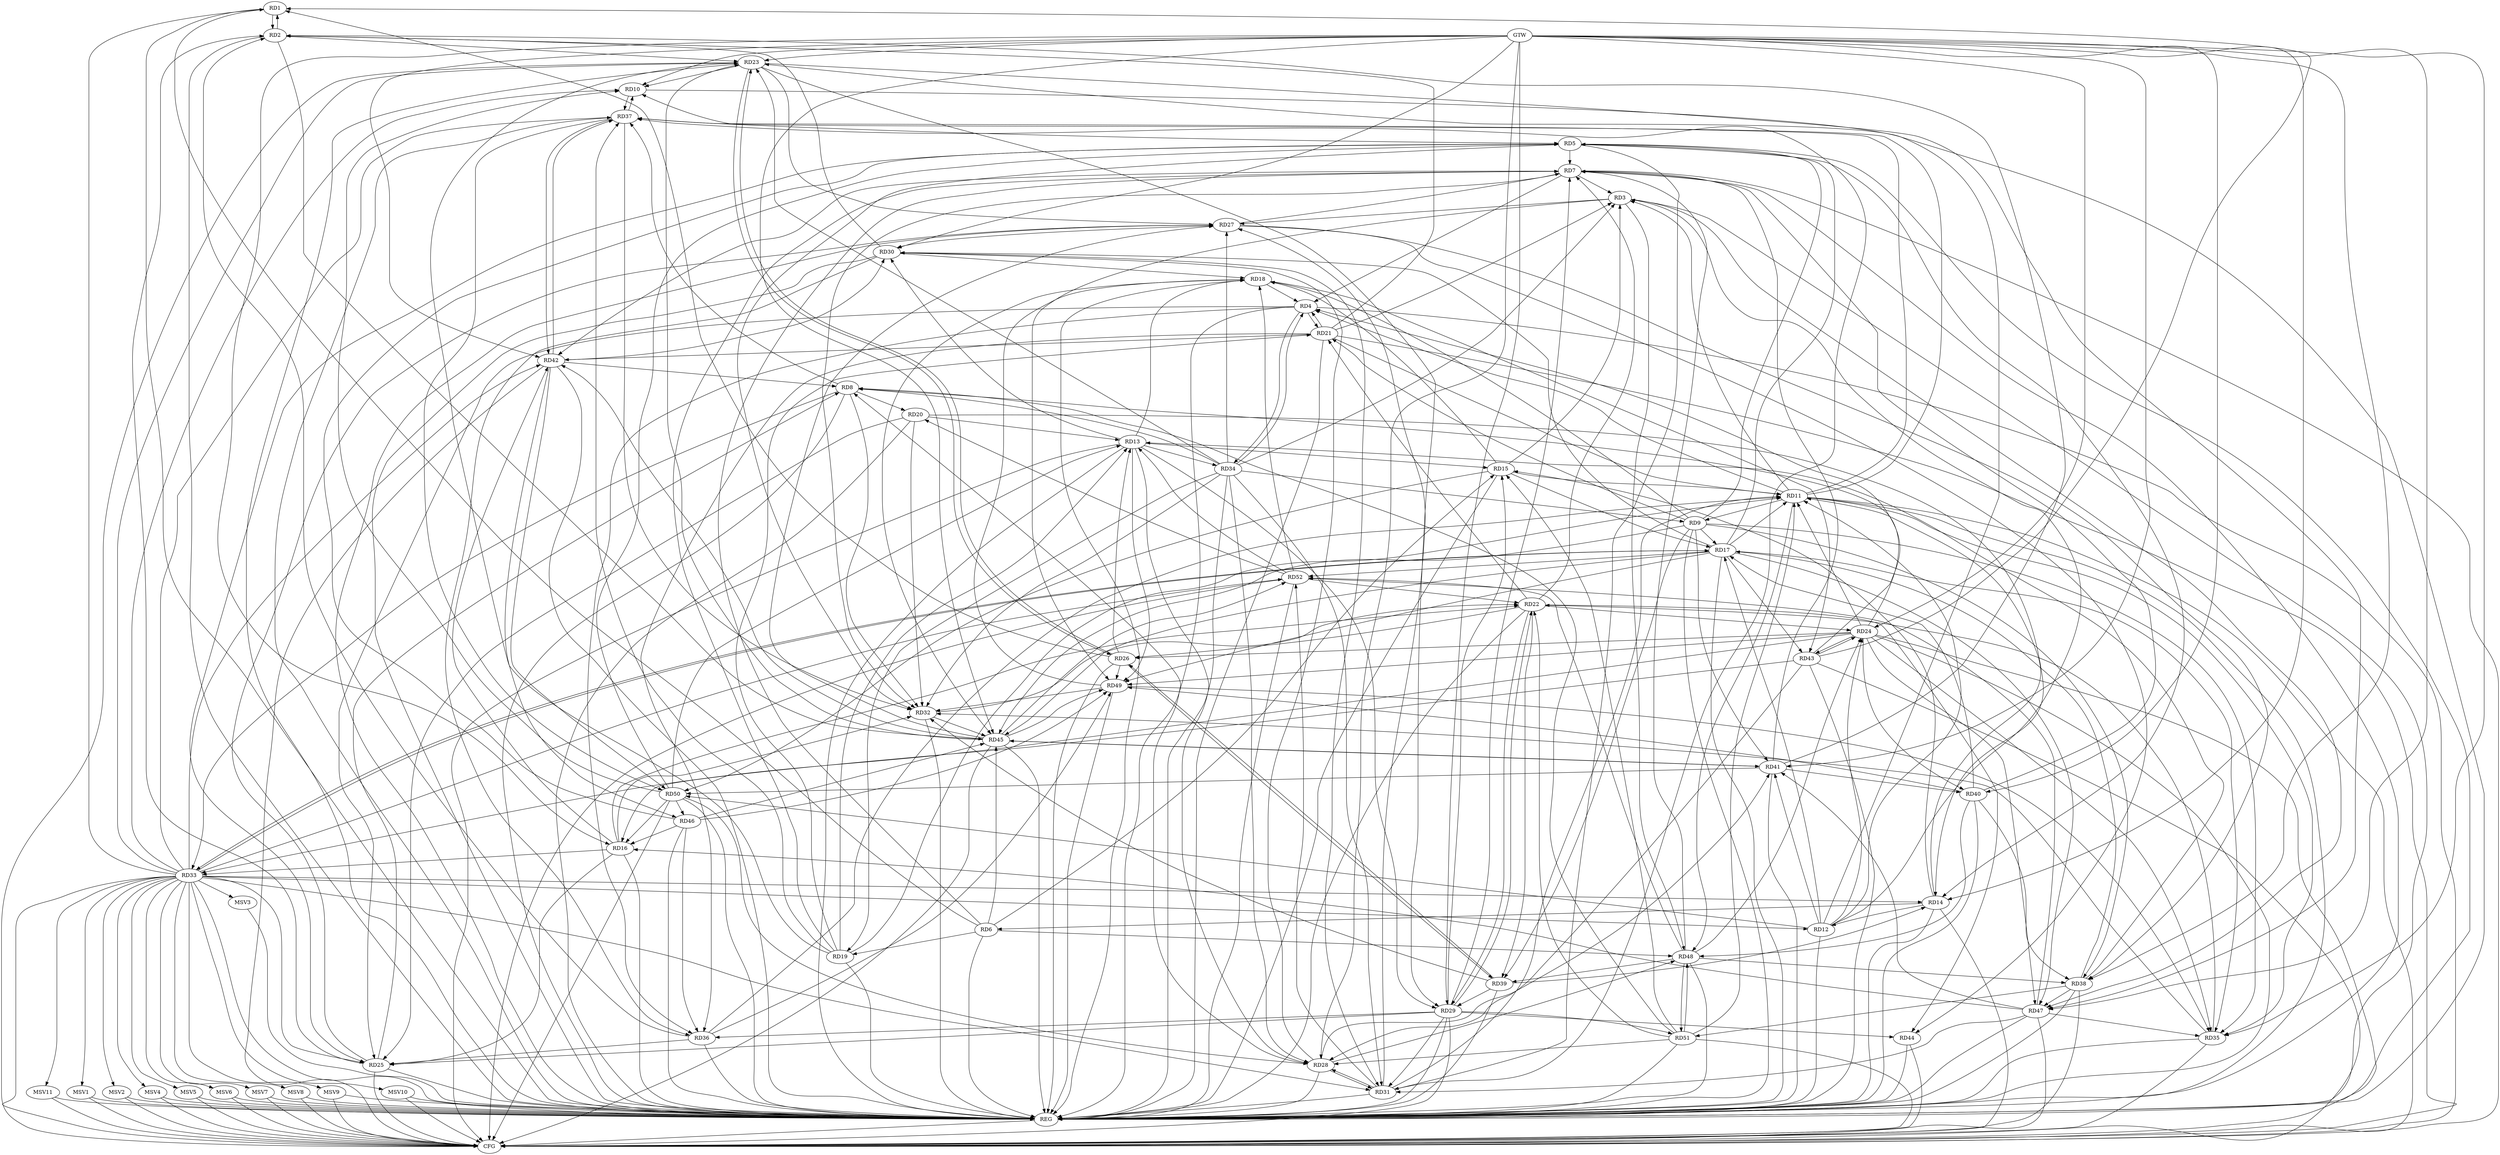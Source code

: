 strict digraph G {
  RD1 [ label="RD1" ];
  RD2 [ label="RD2" ];
  RD3 [ label="RD3" ];
  RD4 [ label="RD4" ];
  RD5 [ label="RD5" ];
  RD6 [ label="RD6" ];
  RD7 [ label="RD7" ];
  RD8 [ label="RD8" ];
  RD9 [ label="RD9" ];
  RD10 [ label="RD10" ];
  RD11 [ label="RD11" ];
  RD12 [ label="RD12" ];
  RD13 [ label="RD13" ];
  RD14 [ label="RD14" ];
  RD15 [ label="RD15" ];
  RD16 [ label="RD16" ];
  RD17 [ label="RD17" ];
  RD18 [ label="RD18" ];
  RD19 [ label="RD19" ];
  RD20 [ label="RD20" ];
  RD21 [ label="RD21" ];
  RD22 [ label="RD22" ];
  RD23 [ label="RD23" ];
  RD24 [ label="RD24" ];
  RD25 [ label="RD25" ];
  RD26 [ label="RD26" ];
  RD27 [ label="RD27" ];
  RD28 [ label="RD28" ];
  RD29 [ label="RD29" ];
  RD30 [ label="RD30" ];
  RD31 [ label="RD31" ];
  RD32 [ label="RD32" ];
  RD33 [ label="RD33" ];
  RD34 [ label="RD34" ];
  RD35 [ label="RD35" ];
  RD36 [ label="RD36" ];
  RD37 [ label="RD37" ];
  RD38 [ label="RD38" ];
  RD39 [ label="RD39" ];
  RD40 [ label="RD40" ];
  RD41 [ label="RD41" ];
  RD42 [ label="RD42" ];
  RD43 [ label="RD43" ];
  RD44 [ label="RD44" ];
  RD45 [ label="RD45" ];
  RD46 [ label="RD46" ];
  RD47 [ label="RD47" ];
  RD48 [ label="RD48" ];
  RD49 [ label="RD49" ];
  RD50 [ label="RD50" ];
  RD51 [ label="RD51" ];
  RD52 [ label="RD52" ];
  GTW [ label="GTW" ];
  REG [ label="REG" ];
  CFG [ label="CFG" ];
  MSV1 [ label="MSV1" ];
  MSV2 [ label="MSV2" ];
  MSV3 [ label="MSV3" ];
  MSV4 [ label="MSV4" ];
  MSV5 [ label="MSV5" ];
  MSV6 [ label="MSV6" ];
  MSV7 [ label="MSV7" ];
  MSV8 [ label="MSV8" ];
  MSV9 [ label="MSV9" ];
  MSV10 [ label="MSV10" ];
  MSV11 [ label="MSV11" ];
  RD1 -> RD2;
  RD2 -> RD1;
  RD6 -> RD1;
  RD26 -> RD1;
  RD33 -> RD1;
  RD43 -> RD1;
  RD21 -> RD2;
  RD2 -> RD23;
  RD25 -> RD2;
  RD30 -> RD2;
  RD36 -> RD2;
  RD41 -> RD2;
  RD2 -> RD45;
  RD7 -> RD3;
  RD11 -> RD3;
  RD12 -> RD3;
  RD15 -> RD3;
  RD21 -> RD3;
  RD3 -> RD27;
  RD34 -> RD3;
  RD3 -> RD47;
  RD3 -> RD48;
  RD3 -> RD49;
  RD7 -> RD4;
  RD11 -> RD4;
  RD18 -> RD4;
  RD4 -> RD21;
  RD21 -> RD4;
  RD4 -> RD25;
  RD4 -> RD34;
  RD34 -> RD4;
  RD4 -> RD36;
  RD43 -> RD4;
  RD5 -> RD7;
  RD9 -> RD5;
  RD5 -> RD14;
  RD17 -> RD5;
  RD5 -> RD25;
  RD5 -> RD31;
  RD5 -> RD32;
  RD37 -> RD5;
  RD46 -> RD5;
  RD50 -> RD5;
  RD6 -> RD7;
  RD14 -> RD6;
  RD6 -> RD15;
  RD6 -> RD19;
  RD6 -> RD45;
  RD6 -> RD48;
  RD19 -> RD7;
  RD22 -> RD7;
  RD27 -> RD7;
  RD29 -> RD7;
  RD7 -> RD32;
  RD40 -> RD7;
  RD41 -> RD7;
  RD7 -> RD42;
  RD48 -> RD7;
  RD8 -> RD20;
  RD24 -> RD8;
  RD25 -> RD8;
  RD28 -> RD8;
  RD8 -> RD32;
  RD8 -> RD33;
  RD34 -> RD8;
  RD8 -> RD37;
  RD42 -> RD8;
  RD51 -> RD8;
  RD11 -> RD9;
  RD9 -> RD17;
  RD9 -> RD18;
  RD9 -> RD21;
  RD34 -> RD9;
  RD9 -> RD35;
  RD9 -> RD38;
  RD9 -> RD39;
  RD9 -> RD41;
  RD9 -> RD45;
  RD11 -> RD10;
  RD23 -> RD10;
  RD33 -> RD10;
  RD10 -> RD37;
  RD37 -> RD10;
  RD50 -> RD10;
  RD12 -> RD11;
  RD14 -> RD11;
  RD15 -> RD11;
  RD17 -> RD11;
  RD19 -> RD11;
  RD21 -> RD11;
  RD24 -> RD11;
  RD31 -> RD11;
  RD11 -> RD35;
  RD36 -> RD11;
  RD11 -> RD37;
  RD11 -> RD48;
  RD51 -> RD11;
  RD14 -> RD12;
  RD12 -> RD17;
  RD12 -> RD23;
  RD12 -> RD24;
  RD33 -> RD12;
  RD12 -> RD41;
  RD12 -> RD50;
  RD13 -> RD15;
  RD13 -> RD18;
  RD19 -> RD13;
  RD20 -> RD13;
  RD26 -> RD13;
  RD13 -> RD28;
  RD13 -> RD29;
  RD13 -> RD30;
  RD13 -> RD34;
  RD38 -> RD13;
  RD13 -> RD49;
  RD50 -> RD13;
  RD52 -> RD13;
  RD14 -> RD15;
  RD20 -> RD14;
  RD33 -> RD14;
  RD39 -> RD14;
  RD15 -> RD17;
  RD15 -> RD18;
  RD29 -> RD15;
  RD15 -> RD50;
  RD51 -> RD15;
  RD16 -> RD22;
  RD16 -> RD25;
  RD16 -> RD32;
  RD16 -> RD33;
  RD16 -> RD42;
  RD43 -> RD16;
  RD46 -> RD16;
  RD47 -> RD16;
  RD50 -> RD16;
  RD17 -> RD30;
  RD17 -> RD33;
  RD33 -> RD17;
  RD17 -> RD35;
  RD38 -> RD17;
  RD40 -> RD17;
  RD17 -> RD43;
  RD17 -> RD45;
  RD17 -> RD47;
  RD17 -> RD49;
  RD17 -> RD52;
  RD30 -> RD18;
  RD18 -> RD43;
  RD18 -> RD45;
  RD49 -> RD18;
  RD52 -> RD18;
  RD19 -> RD21;
  RD19 -> RD23;
  RD34 -> RD19;
  RD19 -> RD37;
  RD20 -> RD25;
  RD20 -> RD32;
  RD52 -> RD20;
  RD22 -> RD21;
  RD21 -> RD36;
  RD21 -> RD42;
  RD22 -> RD24;
  RD22 -> RD26;
  RD22 -> RD29;
  RD29 -> RD22;
  RD32 -> RD22;
  RD35 -> RD22;
  RD22 -> RD39;
  RD22 -> RD44;
  RD51 -> RD22;
  RD52 -> RD22;
  RD23 -> RD26;
  RD26 -> RD23;
  RD23 -> RD27;
  RD23 -> RD29;
  RD33 -> RD23;
  RD34 -> RD23;
  RD45 -> RD23;
  RD23 -> RD47;
  RD24 -> RD26;
  RD24 -> RD33;
  RD24 -> RD35;
  RD24 -> RD40;
  RD24 -> RD43;
  RD43 -> RD24;
  RD24 -> RD47;
  RD48 -> RD24;
  RD24 -> RD49;
  RD25 -> RD27;
  RD29 -> RD25;
  RD33 -> RD25;
  RD36 -> RD25;
  RD26 -> RD39;
  RD39 -> RD26;
  RD26 -> RD49;
  RD27 -> RD30;
  RD31 -> RD27;
  RD34 -> RD27;
  RD27 -> RD38;
  RD27 -> RD44;
  RD45 -> RD27;
  RD28 -> RD30;
  RD28 -> RD31;
  RD31 -> RD28;
  RD34 -> RD28;
  RD28 -> RD41;
  RD43 -> RD28;
  RD28 -> RD48;
  RD50 -> RD28;
  RD51 -> RD28;
  RD29 -> RD31;
  RD29 -> RD36;
  RD39 -> RD29;
  RD29 -> RD44;
  RD29 -> RD51;
  RD30 -> RD31;
  RD30 -> RD36;
  RD42 -> RD30;
  RD33 -> RD31;
  RD34 -> RD31;
  RD31 -> RD37;
  RD47 -> RD31;
  RD31 -> RD52;
  RD34 -> RD32;
  RD35 -> RD32;
  RD37 -> RD32;
  RD39 -> RD32;
  RD32 -> RD45;
  RD49 -> RD32;
  RD33 -> RD37;
  RD33 -> RD42;
  RD33 -> RD52;
  RD47 -> RD35;
  RD49 -> RD35;
  RD46 -> RD36;
  RD36 -> RD49;
  RD37 -> RD42;
  RD42 -> RD37;
  RD37 -> RD50;
  RD40 -> RD38;
  RD38 -> RD47;
  RD48 -> RD38;
  RD38 -> RD51;
  RD48 -> RD39;
  RD41 -> RD40;
  RD40 -> RD48;
  RD40 -> RD49;
  RD41 -> RD45;
  RD45 -> RD41;
  RD47 -> RD41;
  RD41 -> RD50;
  RD45 -> RD42;
  RD42 -> RD46;
  RD42 -> RD50;
  RD46 -> RD45;
  RD45 -> RD49;
  RD45 -> RD52;
  RD46 -> RD49;
  RD50 -> RD46;
  RD47 -> RD52;
  RD48 -> RD51;
  RD51 -> RD48;
  RD48 -> RD52;
  GTW -> RD24;
  GTW -> RD28;
  GTW -> RD40;
  GTW -> RD14;
  GTW -> RD23;
  GTW -> RD16;
  GTW -> RD38;
  GTW -> RD29;
  GTW -> RD41;
  GTW -> RD35;
  GTW -> RD45;
  GTW -> RD47;
  GTW -> RD10;
  GTW -> RD42;
  GTW -> RD30;
  RD1 -> REG;
  RD2 -> REG;
  RD3 -> REG;
  RD4 -> REG;
  RD5 -> REG;
  RD6 -> REG;
  RD7 -> REG;
  RD8 -> REG;
  RD9 -> REG;
  RD10 -> REG;
  RD11 -> REG;
  RD12 -> REG;
  RD13 -> REG;
  RD14 -> REG;
  RD15 -> REG;
  RD16 -> REG;
  RD17 -> REG;
  RD18 -> REG;
  RD19 -> REG;
  RD20 -> REG;
  RD21 -> REG;
  RD22 -> REG;
  RD23 -> REG;
  RD24 -> REG;
  RD25 -> REG;
  RD26 -> REG;
  RD27 -> REG;
  RD28 -> REG;
  RD29 -> REG;
  RD30 -> REG;
  RD31 -> REG;
  RD32 -> REG;
  RD33 -> REG;
  RD34 -> REG;
  RD35 -> REG;
  RD36 -> REG;
  RD37 -> REG;
  RD38 -> REG;
  RD39 -> REG;
  RD40 -> REG;
  RD41 -> REG;
  RD42 -> REG;
  RD43 -> REG;
  RD44 -> REG;
  RD45 -> REG;
  RD46 -> REG;
  RD47 -> REG;
  RD48 -> REG;
  RD49 -> REG;
  RD50 -> REG;
  RD51 -> REG;
  RD52 -> REG;
  RD45 -> CFG;
  RD42 -> CFG;
  RD7 -> CFG;
  RD21 -> CFG;
  RD24 -> CFG;
  RD38 -> CFG;
  RD14 -> CFG;
  RD29 -> CFG;
  RD25 -> CFG;
  RD52 -> CFG;
  RD13 -> CFG;
  RD4 -> CFG;
  RD35 -> CFG;
  RD51 -> CFG;
  RD44 -> CFG;
  RD47 -> CFG;
  RD11 -> CFG;
  RD33 -> CFG;
  RD50 -> CFG;
  RD43 -> CFG;
  RD23 -> CFG;
  REG -> CFG;
  RD33 -> MSV1;
  RD33 -> MSV2;
  RD33 -> MSV3;
  RD33 -> MSV4;
  MSV1 -> REG;
  MSV1 -> CFG;
  MSV2 -> REG;
  MSV2 -> CFG;
  MSV3 -> REG;
  MSV4 -> REG;
  MSV4 -> CFG;
  RD33 -> MSV5;
  RD33 -> MSV6;
  MSV5 -> REG;
  MSV5 -> CFG;
  MSV6 -> REG;
  MSV6 -> CFG;
  RD33 -> MSV7;
  MSV7 -> REG;
  MSV7 -> CFG;
  RD33 -> MSV8;
  MSV8 -> REG;
  MSV8 -> CFG;
  RD33 -> MSV9;
  RD33 -> MSV10;
  RD33 -> MSV11;
  MSV9 -> REG;
  MSV9 -> CFG;
  MSV10 -> REG;
  MSV10 -> CFG;
  MSV11 -> REG;
  MSV11 -> CFG;
}
